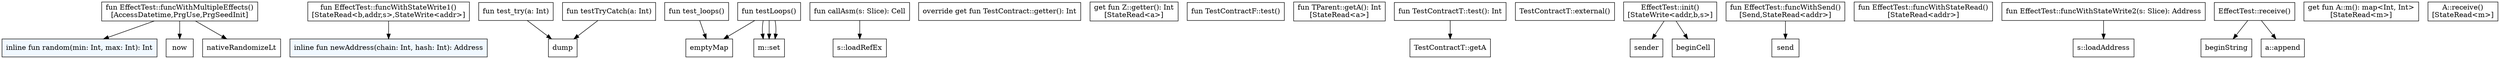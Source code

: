 digraph "CallGraph" {
    node [shape=box];
    node_10 [label="inline fun random(min: Int, max: Int): Int" style=filled fillcolor="#F0F8FF"];
    node_17 [label="inline fun newAddress(chain: Int, hash: Int): Address" style=filled fillcolor="#F0F8FF"];
    node_22 [label="fun test_try(a: Int)"];
    node_23 [label="fun test_loops()"];
    node_24 [label="fun testTryCatch(a: Int)"];
    node_25 [label="fun testLoops()"];
    node_26 [label="fun callAsm(s: Slice): Cell"];
    node_27 [label="override get fun TestContract::getter(): Int"];
    node_28 [label="get fun Z::getter(): Int
[StateRead<a>]"];
    node_29 [label="fun TestContractF::test()"];
    node_30 [label="fun TParent::getA(): Int
[StateRead<a>]"];
    node_31 [label="fun TestContractT::test(): Int"];
    node_32 [label="TestContractT::external()"];
    node_33 [label="EffectTest::init()
[StateWrite<addr,b,s>]"];
    node_34 [label="fun EffectTest::funcWithSend()
[Send,StateRead<addr>]"];
    node_35 [label="fun EffectTest::funcWithStateRead()
[StateRead<addr>]"];
    node_36 [label="fun EffectTest::funcWithStateWrite1()
[StateRead<b,addr,s>,StateWrite<addr>]"];
    node_37 [label="fun EffectTest::funcWithStateWrite2(s: Slice): Address"];
    node_38 [label="fun EffectTest::funcWithMultipleEffects()
[AccessDatetime,PrgUse,PrgSeedInit]"];
    node_39 [label="EffectTest::receive()"];
    node_40 [label="get fun A::m(): map<Int, Int>
[StateRead<m>]"];
    node_41 [label="A::receive()
[StateRead<m>]"];
    node_45 [label="dump"];
    node_46 [label="emptyMap"];
    node_47 [label="m::set"];
    node_48 [label="s::loadRefEx"];
    node_49 [label="TestContractT::getA"];
    node_50 [label="sender"];
    node_51 [label="beginCell"];
    node_52 [label="send"];
    node_53 [label="s::loadAddress"];
    node_54 [label="now"];
    node_55 [label="nativeRandomizeLt"];
    node_56 [label="beginString"];
    node_57 [label="a::append"];
    node_22 -> node_45;
    node_23 -> node_46;
    node_24 -> node_45;
    node_25 -> node_46;
    node_25 -> node_47;
    node_25 -> node_47;
    node_25 -> node_47;
    node_26 -> node_48;
    node_31 -> node_49;
    node_33 -> node_50;
    node_33 -> node_51;
    node_34 -> node_52;
    node_36 -> node_17;
    node_37 -> node_53;
    node_38 -> node_54;
    node_38 -> node_10;
    node_38 -> node_55;
    node_39 -> node_56;
    node_39 -> node_57;
}
